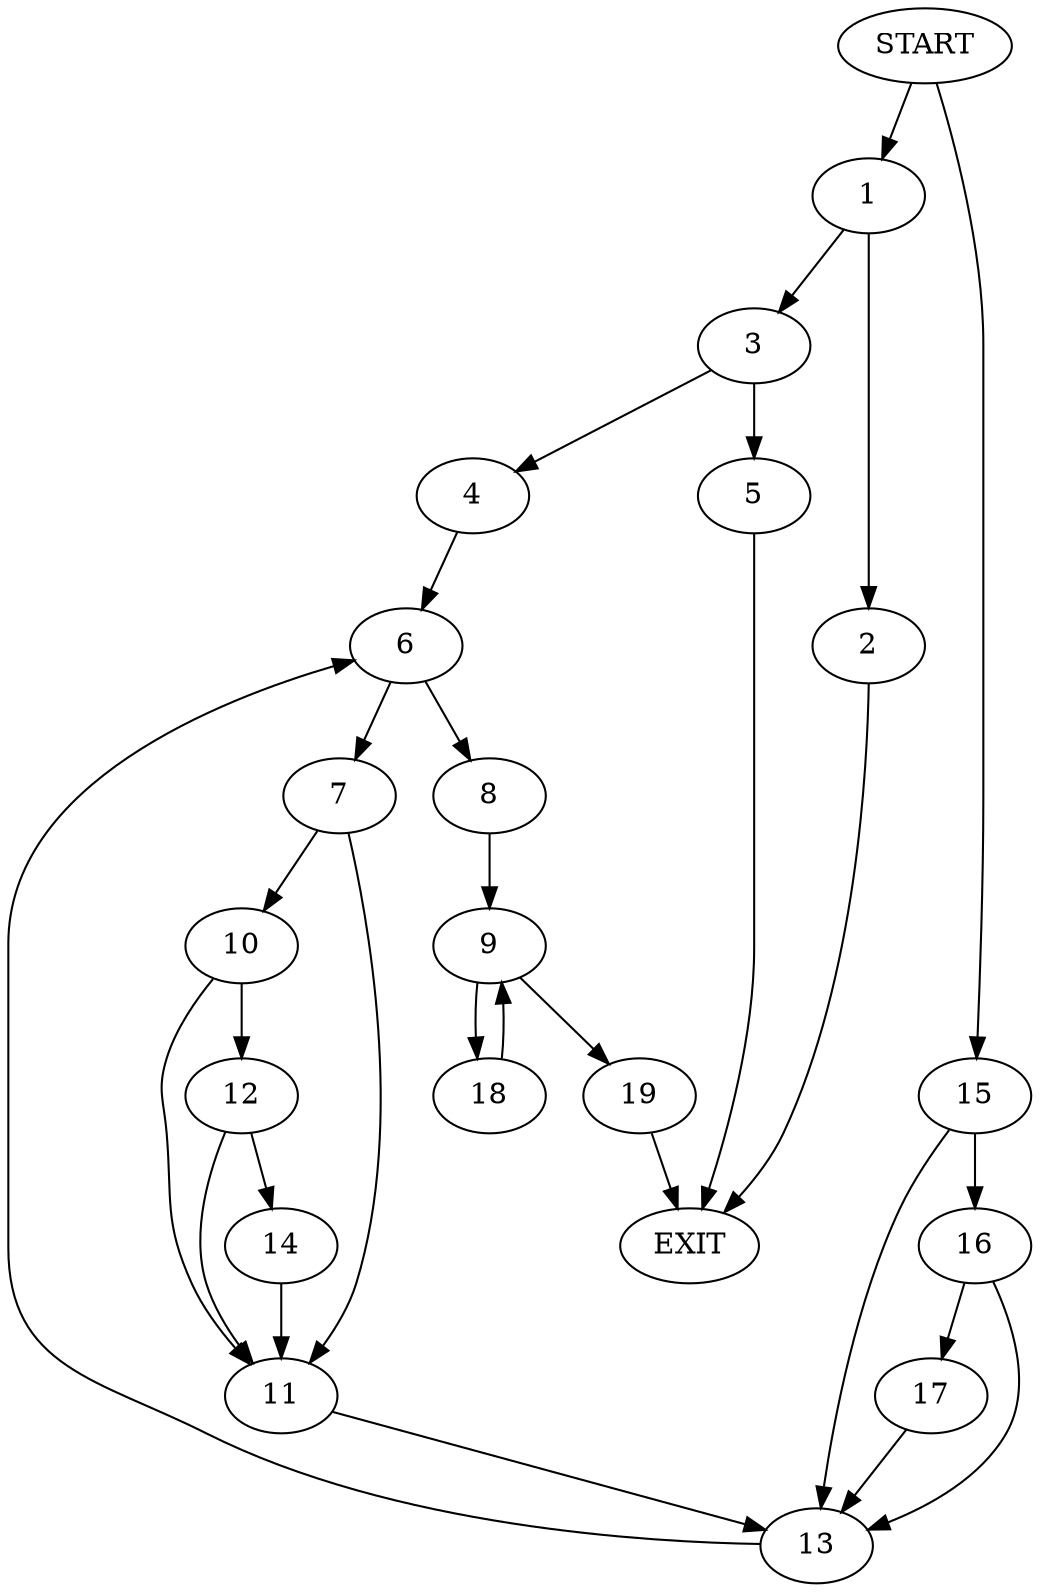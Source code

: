 digraph {
0 [label="START"]
20 [label="EXIT"]
0 -> 1
1 -> 2
1 -> 3
3 -> 4
3 -> 5
2 -> 20
4 -> 6
5 -> 20
6 -> 7
6 -> 8
8 -> 9
7 -> 10
7 -> 11
10 -> 12
10 -> 11
11 -> 13
12 -> 14
12 -> 11
14 -> 11
13 -> 6
0 -> 15
15 -> 13
15 -> 16
16 -> 13
16 -> 17
17 -> 13
9 -> 18
9 -> 19
18 -> 9
19 -> 20
}
